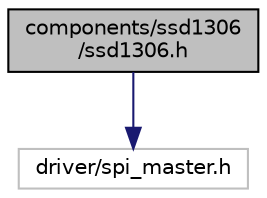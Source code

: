 digraph "components/ssd1306/ssd1306.h"
{
 // LATEX_PDF_SIZE
  edge [fontname="Helvetica",fontsize="10",labelfontname="Helvetica",labelfontsize="10"];
  node [fontname="Helvetica",fontsize="10",shape=record];
  Node1 [label="components/ssd1306\l/ssd1306.h",height=0.2,width=0.4,color="black", fillcolor="grey75", style="filled", fontcolor="black",tooltip=" "];
  Node1 -> Node2 [color="midnightblue",fontsize="10",style="solid",fontname="Helvetica"];
  Node2 [label="driver/spi_master.h",height=0.2,width=0.4,color="grey75", fillcolor="white", style="filled",tooltip=" "];
}

